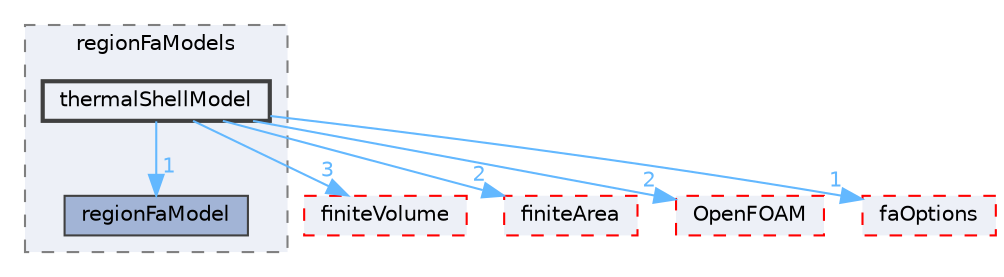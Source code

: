 digraph "src/regionFaModels/thermalShellModel"
{
 // LATEX_PDF_SIZE
  bgcolor="transparent";
  edge [fontname=Helvetica,fontsize=10,labelfontname=Helvetica,labelfontsize=10];
  node [fontname=Helvetica,fontsize=10,shape=box,height=0.2,width=0.4];
  compound=true
  subgraph clusterdir_256e80909904544129a5af4b82e274ea {
    graph [ bgcolor="#edf0f7", pencolor="grey50", label="regionFaModels", fontname=Helvetica,fontsize=10 style="filled,dashed", URL="dir_256e80909904544129a5af4b82e274ea.html",tooltip=""]
  dir_55fa90e244852d143cc0ad573d47bbe2 [label="regionFaModel", fillcolor="#a2b4d6", color="grey25", style="filled", URL="dir_55fa90e244852d143cc0ad573d47bbe2.html",tooltip=""];
  dir_b31b8c731f8ce7f67fdbf0277be53e50 [label="thermalShellModel", fillcolor="#edf0f7", color="grey25", style="filled,bold", URL="dir_b31b8c731f8ce7f67fdbf0277be53e50.html",tooltip=""];
  }
  dir_9bd15774b555cf7259a6fa18f99fe99b [label="finiteVolume", fillcolor="#edf0f7", color="red", style="filled,dashed", URL="dir_9bd15774b555cf7259a6fa18f99fe99b.html",tooltip=""];
  dir_b69a9eadfe761c231b266ce918b218a5 [label="finiteArea", fillcolor="#edf0f7", color="red", style="filled,dashed", URL="dir_b69a9eadfe761c231b266ce918b218a5.html",tooltip=""];
  dir_c5473ff19b20e6ec4dfe5c310b3778a8 [label="OpenFOAM", fillcolor="#edf0f7", color="red", style="filled,dashed", URL="dir_c5473ff19b20e6ec4dfe5c310b3778a8.html",tooltip=""];
  dir_c5d238009286ab840cfa5e12a5bdde5f [label="faOptions", fillcolor="#edf0f7", color="red", style="filled,dashed", URL="dir_c5d238009286ab840cfa5e12a5bdde5f.html",tooltip=""];
  dir_b31b8c731f8ce7f67fdbf0277be53e50->dir_55fa90e244852d143cc0ad573d47bbe2 [headlabel="1", labeldistance=1.5 headhref="dir_004001_003286.html" href="dir_004001_003286.html" color="steelblue1" fontcolor="steelblue1"];
  dir_b31b8c731f8ce7f67fdbf0277be53e50->dir_9bd15774b555cf7259a6fa18f99fe99b [headlabel="3", labeldistance=1.5 headhref="dir_004001_001387.html" href="dir_004001_001387.html" color="steelblue1" fontcolor="steelblue1"];
  dir_b31b8c731f8ce7f67fdbf0277be53e50->dir_b69a9eadfe761c231b266ce918b218a5 [headlabel="2", labeldistance=1.5 headhref="dir_004001_001385.html" href="dir_004001_001385.html" color="steelblue1" fontcolor="steelblue1"];
  dir_b31b8c731f8ce7f67fdbf0277be53e50->dir_c5473ff19b20e6ec4dfe5c310b3778a8 [headlabel="2", labeldistance=1.5 headhref="dir_004001_002695.html" href="dir_004001_002695.html" color="steelblue1" fontcolor="steelblue1"];
  dir_b31b8c731f8ce7f67fdbf0277be53e50->dir_c5d238009286ab840cfa5e12a5bdde5f [headlabel="1", labeldistance=1.5 headhref="dir_004001_001303.html" href="dir_004001_001303.html" color="steelblue1" fontcolor="steelblue1"];
}
